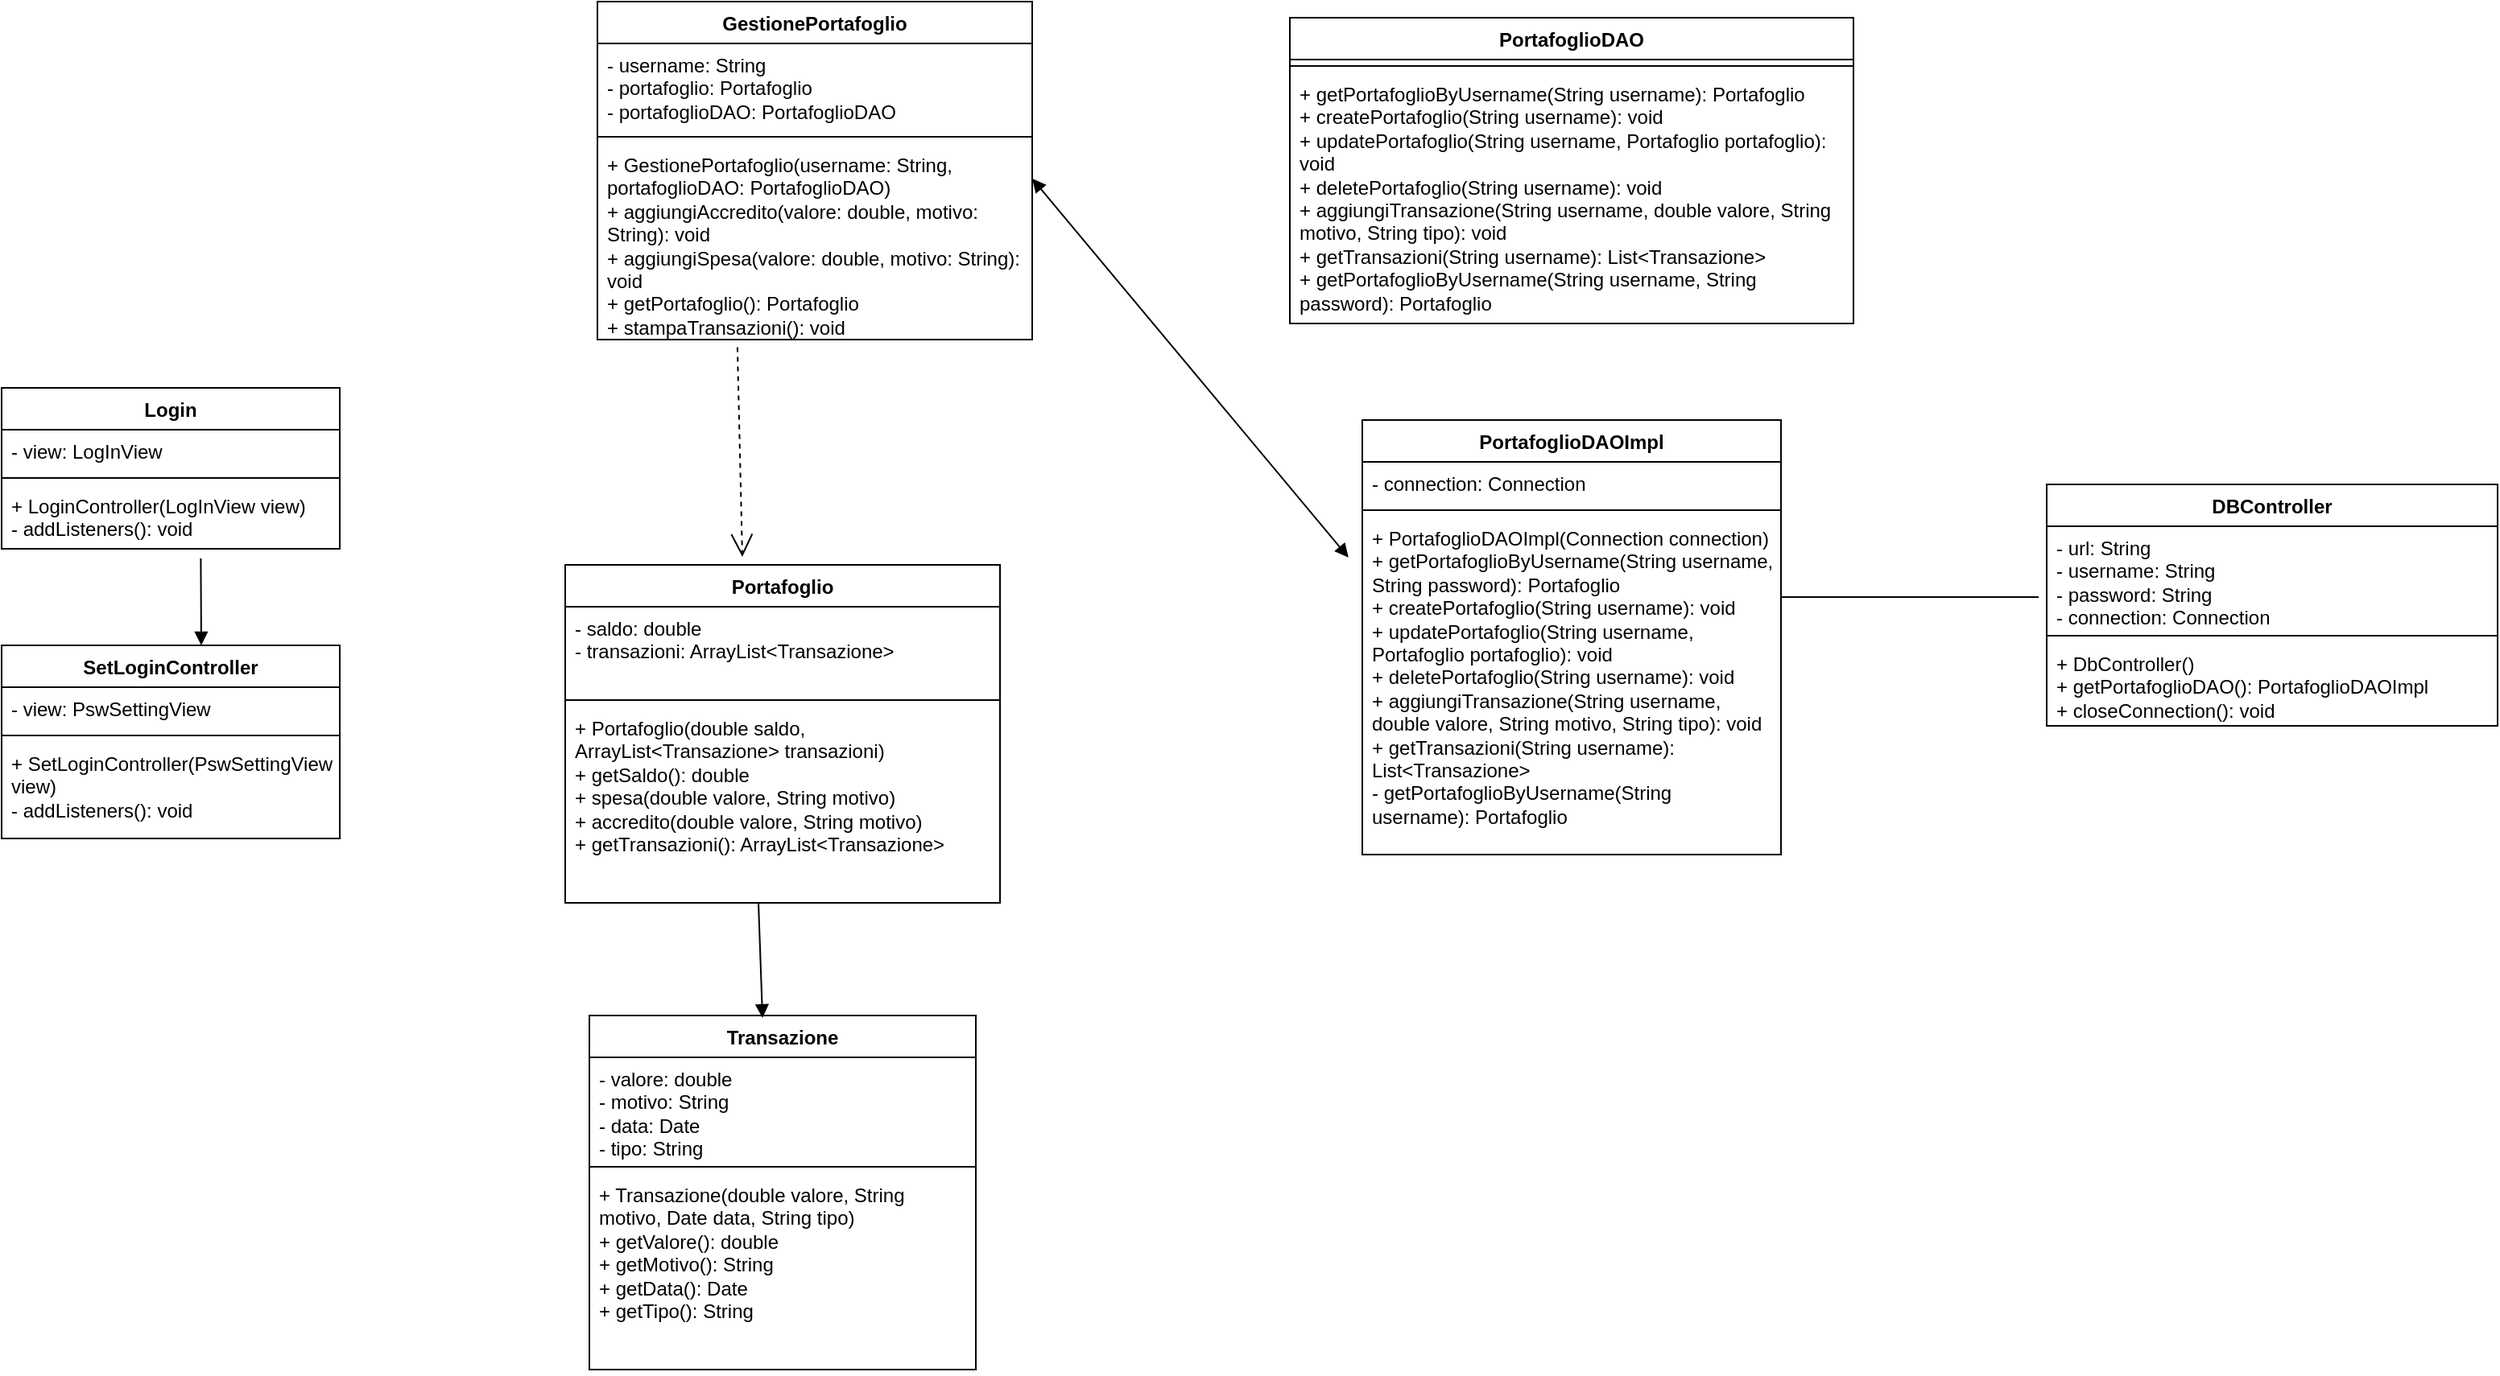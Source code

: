 <mxfile version="24.6.1" type="device">
  <diagram id="C5RBs43oDa-KdzZeNtuy" name="Page-1">
    <mxGraphModel dx="3563" dy="964" grid="1" gridSize="10" guides="1" tooltips="1" connect="1" arrows="1" fold="1" page="1" pageScale="1" pageWidth="827" pageHeight="1169" math="0" shadow="0">
      <root>
        <mxCell id="WIyWlLk6GJQsqaUBKTNV-0" />
        <mxCell id="WIyWlLk6GJQsqaUBKTNV-1" parent="WIyWlLk6GJQsqaUBKTNV-0" />
        <mxCell id="yjOwe09sKXVpLF6mm_4c-2" value="Transazione" style="swimlane;fontStyle=1;align=center;verticalAlign=top;childLayout=stackLayout;horizontal=1;startSize=26;horizontalStack=0;resizeParent=1;resizeParentMax=0;resizeLast=0;collapsible=1;marginBottom=0;whiteSpace=wrap;html=1;" parent="WIyWlLk6GJQsqaUBKTNV-1" vertex="1">
          <mxGeometry x="-785" y="730" width="240" height="220" as="geometry" />
        </mxCell>
        <mxCell id="yjOwe09sKXVpLF6mm_4c-3" value="&lt;div&gt;- valore: double&lt;/div&gt;&lt;div&gt;- motivo: String&lt;/div&gt;&lt;div&gt;- data: Date&lt;/div&gt;&lt;div&gt;- tipo: String&lt;/div&gt;&lt;div&gt;&lt;br&gt;&lt;/div&gt;" style="text;strokeColor=none;fillColor=none;align=left;verticalAlign=top;spacingLeft=4;spacingRight=4;overflow=hidden;rotatable=0;points=[[0,0.5],[1,0.5]];portConstraint=eastwest;whiteSpace=wrap;html=1;" parent="yjOwe09sKXVpLF6mm_4c-2" vertex="1">
          <mxGeometry y="26" width="240" height="64" as="geometry" />
        </mxCell>
        <mxCell id="yjOwe09sKXVpLF6mm_4c-4" value="" style="line;strokeWidth=1;fillColor=none;align=left;verticalAlign=middle;spacingTop=-1;spacingLeft=3;spacingRight=3;rotatable=0;labelPosition=right;points=[];portConstraint=eastwest;strokeColor=inherit;" parent="yjOwe09sKXVpLF6mm_4c-2" vertex="1">
          <mxGeometry y="90" width="240" height="8" as="geometry" />
        </mxCell>
        <mxCell id="yjOwe09sKXVpLF6mm_4c-5" value="&lt;div&gt;+ Transazione(double valore, String motivo, Date data, String tipo)&lt;/div&gt;&lt;div&gt;+ getValore(): double&lt;/div&gt;&lt;div&gt;+ getMotivo(): String&lt;/div&gt;&lt;div&gt;+ getData(): Date&lt;/div&gt;&lt;div&gt;+ getTipo(): String&lt;/div&gt;&lt;div&gt;&lt;br&gt;&lt;/div&gt;" style="text;strokeColor=none;fillColor=none;align=left;verticalAlign=top;spacingLeft=4;spacingRight=4;overflow=hidden;rotatable=0;points=[[0,0.5],[1,0.5]];portConstraint=eastwest;whiteSpace=wrap;html=1;" parent="yjOwe09sKXVpLF6mm_4c-2" vertex="1">
          <mxGeometry y="98" width="240" height="122" as="geometry" />
        </mxCell>
        <mxCell id="yjOwe09sKXVpLF6mm_4c-6" value="Portafoglio" style="swimlane;fontStyle=1;align=center;verticalAlign=top;childLayout=stackLayout;horizontal=1;startSize=26;horizontalStack=0;resizeParent=1;resizeParentMax=0;resizeLast=0;collapsible=1;marginBottom=0;whiteSpace=wrap;html=1;" parent="WIyWlLk6GJQsqaUBKTNV-1" vertex="1">
          <mxGeometry x="-800" y="450" width="270" height="210" as="geometry" />
        </mxCell>
        <mxCell id="yjOwe09sKXVpLF6mm_4c-7" value="&lt;div&gt;- saldo: double&lt;/div&gt;&lt;div&gt;- transazioni: ArrayList&amp;lt;Transazione&amp;gt;&lt;/div&gt;&lt;div&gt;&lt;br&gt;&lt;/div&gt;" style="text;strokeColor=none;fillColor=none;align=left;verticalAlign=top;spacingLeft=4;spacingRight=4;overflow=hidden;rotatable=0;points=[[0,0.5],[1,0.5]];portConstraint=eastwest;whiteSpace=wrap;html=1;" parent="yjOwe09sKXVpLF6mm_4c-6" vertex="1">
          <mxGeometry y="26" width="270" height="54" as="geometry" />
        </mxCell>
        <mxCell id="yjOwe09sKXVpLF6mm_4c-8" value="" style="line;strokeWidth=1;fillColor=none;align=left;verticalAlign=middle;spacingTop=-1;spacingLeft=3;spacingRight=3;rotatable=0;labelPosition=right;points=[];portConstraint=eastwest;strokeColor=inherit;" parent="yjOwe09sKXVpLF6mm_4c-6" vertex="1">
          <mxGeometry y="80" width="270" height="8" as="geometry" />
        </mxCell>
        <mxCell id="yjOwe09sKXVpLF6mm_4c-9" value="&lt;div&gt;+ Portafoglio(double saldo, ArrayList&amp;lt;Transazione&amp;gt; transazioni)&lt;/div&gt;&lt;div&gt;+ getSaldo(): double&lt;/div&gt;&lt;div&gt;+ spesa(double valore, String motivo)&lt;/div&gt;&lt;div&gt;+ accredito(double valore, String motivo)&lt;/div&gt;&lt;div&gt;+ getTransazioni(): ArrayList&amp;lt;Transazione&amp;gt;&lt;/div&gt;&lt;div&gt;&lt;br&gt;&lt;/div&gt;" style="text;strokeColor=none;fillColor=none;align=left;verticalAlign=top;spacingLeft=4;spacingRight=4;overflow=hidden;rotatable=0;points=[[0,0.5],[1,0.5]];portConstraint=eastwest;whiteSpace=wrap;html=1;" parent="yjOwe09sKXVpLF6mm_4c-6" vertex="1">
          <mxGeometry y="88" width="270" height="122" as="geometry" />
        </mxCell>
        <mxCell id="yjOwe09sKXVpLF6mm_4c-10" value="Login" style="swimlane;fontStyle=1;align=center;verticalAlign=top;childLayout=stackLayout;horizontal=1;startSize=26;horizontalStack=0;resizeParent=1;resizeParentMax=0;resizeLast=0;collapsible=1;marginBottom=0;whiteSpace=wrap;html=1;" parent="WIyWlLk6GJQsqaUBKTNV-1" vertex="1">
          <mxGeometry x="-1150" y="340" width="210" height="100" as="geometry" />
        </mxCell>
        <mxCell id="yjOwe09sKXVpLF6mm_4c-11" value="&lt;div&gt;- view: LogInView&lt;/div&gt;&lt;div&gt;&lt;br&gt;&lt;/div&gt;" style="text;strokeColor=none;fillColor=none;align=left;verticalAlign=top;spacingLeft=4;spacingRight=4;overflow=hidden;rotatable=0;points=[[0,0.5],[1,0.5]];portConstraint=eastwest;whiteSpace=wrap;html=1;" parent="yjOwe09sKXVpLF6mm_4c-10" vertex="1">
          <mxGeometry y="26" width="210" height="26" as="geometry" />
        </mxCell>
        <mxCell id="yjOwe09sKXVpLF6mm_4c-12" value="" style="line;strokeWidth=1;fillColor=none;align=left;verticalAlign=middle;spacingTop=-1;spacingLeft=3;spacingRight=3;rotatable=0;labelPosition=right;points=[];portConstraint=eastwest;strokeColor=inherit;" parent="yjOwe09sKXVpLF6mm_4c-10" vertex="1">
          <mxGeometry y="52" width="210" height="8" as="geometry" />
        </mxCell>
        <mxCell id="yjOwe09sKXVpLF6mm_4c-13" value="&lt;div&gt;+ LoginController(LogInView view)&lt;/div&gt;&lt;div&gt;- addListeners(): void&lt;/div&gt;&lt;div&gt;&lt;br&gt;&lt;/div&gt;" style="text;strokeColor=none;fillColor=none;align=left;verticalAlign=top;spacingLeft=4;spacingRight=4;overflow=hidden;rotatable=0;points=[[0,0.5],[1,0.5]];portConstraint=eastwest;whiteSpace=wrap;html=1;" parent="yjOwe09sKXVpLF6mm_4c-10" vertex="1">
          <mxGeometry y="60" width="210" height="40" as="geometry" />
        </mxCell>
        <mxCell id="yjOwe09sKXVpLF6mm_4c-14" value="SetLoginController" style="swimlane;fontStyle=1;align=center;verticalAlign=top;childLayout=stackLayout;horizontal=1;startSize=26;horizontalStack=0;resizeParent=1;resizeParentMax=0;resizeLast=0;collapsible=1;marginBottom=0;whiteSpace=wrap;html=1;" parent="WIyWlLk6GJQsqaUBKTNV-1" vertex="1">
          <mxGeometry x="-1150" y="500" width="210" height="120" as="geometry" />
        </mxCell>
        <mxCell id="yjOwe09sKXVpLF6mm_4c-15" value="&lt;div&gt;- view: PswSettingView&lt;/div&gt;&lt;div&gt;&lt;br&gt;&lt;/div&gt;" style="text;strokeColor=none;fillColor=none;align=left;verticalAlign=top;spacingLeft=4;spacingRight=4;overflow=hidden;rotatable=0;points=[[0,0.5],[1,0.5]];portConstraint=eastwest;whiteSpace=wrap;html=1;" parent="yjOwe09sKXVpLF6mm_4c-14" vertex="1">
          <mxGeometry y="26" width="210" height="26" as="geometry" />
        </mxCell>
        <mxCell id="yjOwe09sKXVpLF6mm_4c-16" value="" style="line;strokeWidth=1;fillColor=none;align=left;verticalAlign=middle;spacingTop=-1;spacingLeft=3;spacingRight=3;rotatable=0;labelPosition=right;points=[];portConstraint=eastwest;strokeColor=inherit;" parent="yjOwe09sKXVpLF6mm_4c-14" vertex="1">
          <mxGeometry y="52" width="210" height="8" as="geometry" />
        </mxCell>
        <mxCell id="yjOwe09sKXVpLF6mm_4c-17" value="&lt;div&gt;+ SetLoginController(PswSettingView view)&lt;/div&gt;&lt;div&gt;- addListeners(): void&lt;/div&gt;&lt;div&gt;&lt;br&gt;&lt;/div&gt;" style="text;strokeColor=none;fillColor=none;align=left;verticalAlign=top;spacingLeft=4;spacingRight=4;overflow=hidden;rotatable=0;points=[[0,0.5],[1,0.5]];portConstraint=eastwest;whiteSpace=wrap;html=1;" parent="yjOwe09sKXVpLF6mm_4c-14" vertex="1">
          <mxGeometry y="60" width="210" height="60" as="geometry" />
        </mxCell>
        <mxCell id="yjOwe09sKXVpLF6mm_4c-18" value="PortafoglioDAO" style="swimlane;fontStyle=1;align=center;verticalAlign=top;childLayout=stackLayout;horizontal=1;startSize=26;horizontalStack=0;resizeParent=1;resizeParentMax=0;resizeLast=0;collapsible=1;marginBottom=0;whiteSpace=wrap;html=1;" parent="WIyWlLk6GJQsqaUBKTNV-1" vertex="1">
          <mxGeometry x="-350" y="110" width="350" height="190" as="geometry" />
        </mxCell>
        <mxCell id="yjOwe09sKXVpLF6mm_4c-20" value="" style="line;strokeWidth=1;fillColor=none;align=left;verticalAlign=middle;spacingTop=-1;spacingLeft=3;spacingRight=3;rotatable=0;labelPosition=right;points=[];portConstraint=eastwest;strokeColor=inherit;" parent="yjOwe09sKXVpLF6mm_4c-18" vertex="1">
          <mxGeometry y="26" width="350" height="8" as="geometry" />
        </mxCell>
        <mxCell id="yjOwe09sKXVpLF6mm_4c-21" value="&lt;div&gt;+ getPortafoglioByUsername(String username): Portafoglio&lt;/div&gt;&lt;div&gt;+ createPortafoglio(String username): void&lt;/div&gt;&lt;div&gt;+ updatePortafoglio(String username, Portafoglio portafoglio): void&lt;/div&gt;&lt;div&gt;+ deletePortafoglio(String username): void&lt;/div&gt;&lt;div&gt;+ aggiungiTransazione(String username, double valore, String motivo, String tipo): void&lt;/div&gt;&lt;div&gt;+ getTransazioni(String username): List&amp;lt;Transazione&amp;gt;&lt;/div&gt;&lt;div&gt;+ getPortafoglioByUsername(String username, String password): Portafoglio&lt;/div&gt;&lt;div&gt;&lt;br&gt;&lt;/div&gt;" style="text;strokeColor=none;fillColor=none;align=left;verticalAlign=top;spacingLeft=4;spacingRight=4;overflow=hidden;rotatable=0;points=[[0,0.5],[1,0.5]];portConstraint=eastwest;whiteSpace=wrap;html=1;" parent="yjOwe09sKXVpLF6mm_4c-18" vertex="1">
          <mxGeometry y="34" width="350" height="156" as="geometry" />
        </mxCell>
        <mxCell id="yjOwe09sKXVpLF6mm_4c-22" value="PortafoglioDAOImpl" style="swimlane;fontStyle=1;align=center;verticalAlign=top;childLayout=stackLayout;horizontal=1;startSize=26;horizontalStack=0;resizeParent=1;resizeParentMax=0;resizeLast=0;collapsible=1;marginBottom=0;whiteSpace=wrap;html=1;" parent="WIyWlLk6GJQsqaUBKTNV-1" vertex="1">
          <mxGeometry x="-305" y="360" width="260" height="270" as="geometry" />
        </mxCell>
        <mxCell id="yjOwe09sKXVpLF6mm_4c-23" value="&lt;div&gt;- connection: Connection&lt;/div&gt;&lt;div&gt;&lt;br&gt;&lt;/div&gt;" style="text;strokeColor=none;fillColor=none;align=left;verticalAlign=top;spacingLeft=4;spacingRight=4;overflow=hidden;rotatable=0;points=[[0,0.5],[1,0.5]];portConstraint=eastwest;whiteSpace=wrap;html=1;" parent="yjOwe09sKXVpLF6mm_4c-22" vertex="1">
          <mxGeometry y="26" width="260" height="26" as="geometry" />
        </mxCell>
        <mxCell id="yjOwe09sKXVpLF6mm_4c-24" value="" style="line;strokeWidth=1;fillColor=none;align=left;verticalAlign=middle;spacingTop=-1;spacingLeft=3;spacingRight=3;rotatable=0;labelPosition=right;points=[];portConstraint=eastwest;strokeColor=inherit;" parent="yjOwe09sKXVpLF6mm_4c-22" vertex="1">
          <mxGeometry y="52" width="260" height="8" as="geometry" />
        </mxCell>
        <mxCell id="yjOwe09sKXVpLF6mm_4c-25" value="&lt;div&gt;+ PortafoglioDAOImpl(Connection connection)&lt;/div&gt;&lt;div&gt;+ getPortafoglioByUsername(String username, String password): Portafoglio&lt;/div&gt;&lt;div&gt;+ createPortafoglio(String username): void&lt;/div&gt;&lt;div&gt;+ updatePortafoglio(String username, Portafoglio portafoglio): void&lt;/div&gt;&lt;div&gt;+ deletePortafoglio(String username): void&lt;/div&gt;&lt;div&gt;+ aggiungiTransazione(String username, double valore, String motivo, String tipo): void&lt;/div&gt;&lt;div&gt;+ getTransazioni(String username): List&amp;lt;Transazione&amp;gt;&lt;/div&gt;&lt;div&gt;- getPortafoglioByUsername(String username): Portafoglio&lt;/div&gt;&lt;div&gt;&lt;br&gt;&lt;/div&gt;" style="text;strokeColor=none;fillColor=none;align=left;verticalAlign=top;spacingLeft=4;spacingRight=4;overflow=hidden;rotatable=0;points=[[0,0.5],[1,0.5]];portConstraint=eastwest;whiteSpace=wrap;html=1;" parent="yjOwe09sKXVpLF6mm_4c-22" vertex="1">
          <mxGeometry y="60" width="260" height="210" as="geometry" />
        </mxCell>
        <mxCell id="yjOwe09sKXVpLF6mm_4c-26" value="DBController" style="swimlane;fontStyle=1;align=center;verticalAlign=top;childLayout=stackLayout;horizontal=1;startSize=26;horizontalStack=0;resizeParent=1;resizeParentMax=0;resizeLast=0;collapsible=1;marginBottom=0;whiteSpace=wrap;html=1;" parent="WIyWlLk6GJQsqaUBKTNV-1" vertex="1">
          <mxGeometry x="120" y="400" width="280" height="150" as="geometry" />
        </mxCell>
        <mxCell id="yjOwe09sKXVpLF6mm_4c-27" value="&lt;div&gt;- url: String&lt;/div&gt;&lt;div&gt;- username: String&lt;/div&gt;&lt;div&gt;- password: String&lt;/div&gt;&lt;div&gt;- connection: Connection&lt;/div&gt;&lt;div&gt;&lt;br&gt;&lt;/div&gt;" style="text;strokeColor=none;fillColor=none;align=left;verticalAlign=top;spacingLeft=4;spacingRight=4;overflow=hidden;rotatable=0;points=[[0,0.5],[1,0.5]];portConstraint=eastwest;whiteSpace=wrap;html=1;" parent="yjOwe09sKXVpLF6mm_4c-26" vertex="1">
          <mxGeometry y="26" width="280" height="64" as="geometry" />
        </mxCell>
        <mxCell id="yjOwe09sKXVpLF6mm_4c-28" value="" style="line;strokeWidth=1;fillColor=none;align=left;verticalAlign=middle;spacingTop=-1;spacingLeft=3;spacingRight=3;rotatable=0;labelPosition=right;points=[];portConstraint=eastwest;strokeColor=inherit;" parent="yjOwe09sKXVpLF6mm_4c-26" vertex="1">
          <mxGeometry y="90" width="280" height="8" as="geometry" />
        </mxCell>
        <mxCell id="yjOwe09sKXVpLF6mm_4c-29" value="&lt;div&gt;+ DbController()&lt;/div&gt;&lt;div&gt;+ getPortafoglioDAO(): PortafoglioDAOImpl&lt;/div&gt;&lt;div&gt;+ closeConnection(): void&lt;/div&gt;&lt;div&gt;&lt;br&gt;&lt;/div&gt;" style="text;strokeColor=none;fillColor=none;align=left;verticalAlign=top;spacingLeft=4;spacingRight=4;overflow=hidden;rotatable=0;points=[[0,0.5],[1,0.5]];portConstraint=eastwest;whiteSpace=wrap;html=1;" parent="yjOwe09sKXVpLF6mm_4c-26" vertex="1">
          <mxGeometry y="98" width="280" height="52" as="geometry" />
        </mxCell>
        <mxCell id="yjOwe09sKXVpLF6mm_4c-30" value="GestionePortafoglio" style="swimlane;fontStyle=1;align=center;verticalAlign=top;childLayout=stackLayout;horizontal=1;startSize=26;horizontalStack=0;resizeParent=1;resizeParentMax=0;resizeLast=0;collapsible=1;marginBottom=0;whiteSpace=wrap;html=1;" parent="WIyWlLk6GJQsqaUBKTNV-1" vertex="1">
          <mxGeometry x="-780" y="100" width="270" height="210" as="geometry" />
        </mxCell>
        <mxCell id="yjOwe09sKXVpLF6mm_4c-31" value="&lt;div&gt;- username: String&lt;/div&gt;&lt;div&gt;- portafoglio: Portafoglio&lt;/div&gt;&lt;div&gt;- portafoglioDAO: PortafoglioDAO&lt;/div&gt;&lt;div&gt;&lt;br&gt;&lt;/div&gt;" style="text;strokeColor=none;fillColor=none;align=left;verticalAlign=top;spacingLeft=4;spacingRight=4;overflow=hidden;rotatable=0;points=[[0,0.5],[1,0.5]];portConstraint=eastwest;whiteSpace=wrap;html=1;" parent="yjOwe09sKXVpLF6mm_4c-30" vertex="1">
          <mxGeometry y="26" width="270" height="54" as="geometry" />
        </mxCell>
        <mxCell id="yjOwe09sKXVpLF6mm_4c-32" value="" style="line;strokeWidth=1;fillColor=none;align=left;verticalAlign=middle;spacingTop=-1;spacingLeft=3;spacingRight=3;rotatable=0;labelPosition=right;points=[];portConstraint=eastwest;strokeColor=inherit;" parent="yjOwe09sKXVpLF6mm_4c-30" vertex="1">
          <mxGeometry y="80" width="270" height="8" as="geometry" />
        </mxCell>
        <mxCell id="yjOwe09sKXVpLF6mm_4c-33" value="&lt;div&gt;+ GestionePortafoglio(username: String, portafoglioDAO: PortafoglioDAO)&lt;/div&gt;&lt;div&gt;+ aggiungiAccredito(valore: double, motivo: String): void&lt;/div&gt;&lt;div&gt;+ aggiungiSpesa(valore: double, motivo: String): void&lt;/div&gt;&lt;div&gt;+ getPortafoglio(): Portafoglio&lt;/div&gt;&lt;div&gt;+ stampaTransazioni(): void&lt;/div&gt;&lt;div&gt;&lt;br&gt;&lt;/div&gt;" style="text;strokeColor=none;fillColor=none;align=left;verticalAlign=top;spacingLeft=4;spacingRight=4;overflow=hidden;rotatable=0;points=[[0,0.5],[1,0.5]];portConstraint=eastwest;whiteSpace=wrap;html=1;" parent="yjOwe09sKXVpLF6mm_4c-30" vertex="1">
          <mxGeometry y="88" width="270" height="122" as="geometry" />
        </mxCell>
        <mxCell id="yjOwe09sKXVpLF6mm_4c-34" value="" style="endArrow=none;html=1;edgeStyle=orthogonalEdgeStyle;rounded=0;" parent="WIyWlLk6GJQsqaUBKTNV-1" edge="1">
          <mxGeometry relative="1" as="geometry">
            <mxPoint x="-45" y="470" as="sourcePoint" />
            <mxPoint x="115" y="470" as="targetPoint" />
            <Array as="points">
              <mxPoint x="25" y="470" />
              <mxPoint x="25" y="470" />
            </Array>
          </mxGeometry>
        </mxCell>
        <mxCell id="yjOwe09sKXVpLF6mm_4c-39" value="" style="endArrow=block;startArrow=block;endFill=1;startFill=1;html=1;rounded=0;entryX=-0.033;entryY=0.121;entryDx=0;entryDy=0;entryPerimeter=0;" parent="WIyWlLk6GJQsqaUBKTNV-1" edge="1" target="yjOwe09sKXVpLF6mm_4c-25">
          <mxGeometry width="160" relative="1" as="geometry">
            <mxPoint x="-510" y="210" as="sourcePoint" />
            <mxPoint x="-350" y="210" as="targetPoint" />
          </mxGeometry>
        </mxCell>
        <mxCell id="yjOwe09sKXVpLF6mm_4c-40" value="" style="endArrow=open;endSize=12;dashed=1;html=1;rounded=0;exitX=0.322;exitY=1.039;exitDx=0;exitDy=0;exitPerimeter=0;" parent="WIyWlLk6GJQsqaUBKTNV-1" source="yjOwe09sKXVpLF6mm_4c-33" edge="1">
          <mxGeometry width="160" relative="1" as="geometry">
            <mxPoint x="-700" y="310" as="sourcePoint" />
            <mxPoint x="-690" y="445" as="targetPoint" />
            <Array as="points" />
          </mxGeometry>
        </mxCell>
        <mxCell id="yjOwe09sKXVpLF6mm_4c-42" value="" style="html=1;verticalAlign=bottom;endArrow=block;curved=0;rounded=0;exitX=0.589;exitY=1.15;exitDx=0;exitDy=0;exitPerimeter=0;" parent="WIyWlLk6GJQsqaUBKTNV-1" source="yjOwe09sKXVpLF6mm_4c-13" edge="1">
          <mxGeometry width="80" relative="1" as="geometry">
            <mxPoint x="-1080" y="470" as="sourcePoint" />
            <mxPoint x="-1026" y="500" as="targetPoint" />
          </mxGeometry>
        </mxCell>
        <mxCell id="yjOwe09sKXVpLF6mm_4c-44" value="" style="html=1;verticalAlign=bottom;endArrow=block;curved=0;rounded=0;entryX=0.448;entryY=0.007;entryDx=0;entryDy=0;entryPerimeter=0;" parent="WIyWlLk6GJQsqaUBKTNV-1" target="yjOwe09sKXVpLF6mm_4c-2" edge="1">
          <mxGeometry width="80" relative="1" as="geometry">
            <mxPoint x="-680" y="660" as="sourcePoint" />
            <mxPoint x="-680" y="725" as="targetPoint" />
            <Array as="points" />
          </mxGeometry>
        </mxCell>
      </root>
    </mxGraphModel>
  </diagram>
</mxfile>
